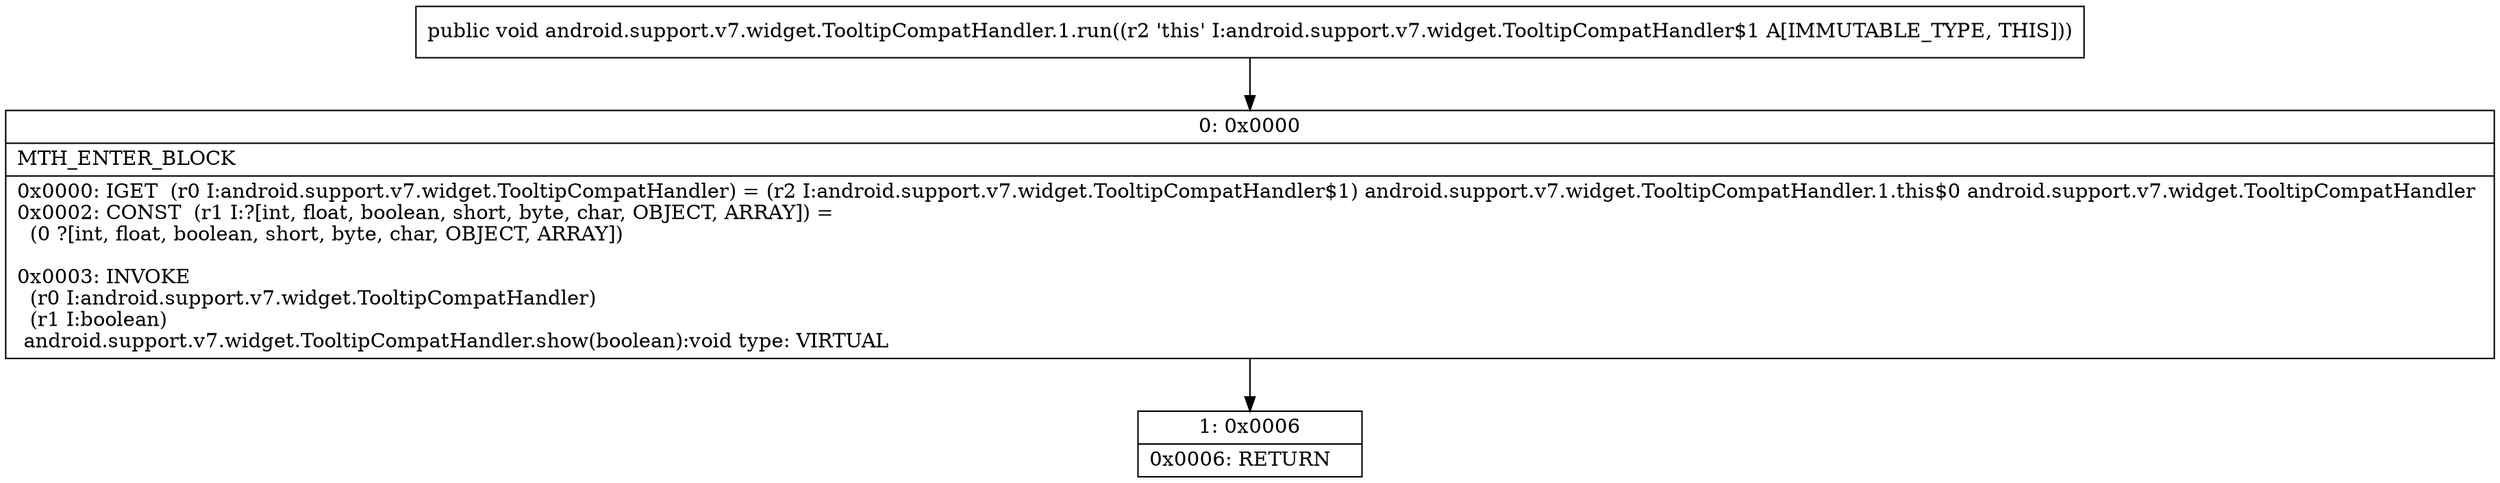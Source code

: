 digraph "CFG forandroid.support.v7.widget.TooltipCompatHandler.1.run()V" {
Node_0 [shape=record,label="{0\:\ 0x0000|MTH_ENTER_BLOCK\l|0x0000: IGET  (r0 I:android.support.v7.widget.TooltipCompatHandler) = (r2 I:android.support.v7.widget.TooltipCompatHandler$1) android.support.v7.widget.TooltipCompatHandler.1.this$0 android.support.v7.widget.TooltipCompatHandler \l0x0002: CONST  (r1 I:?[int, float, boolean, short, byte, char, OBJECT, ARRAY]) = \l  (0 ?[int, float, boolean, short, byte, char, OBJECT, ARRAY])\l \l0x0003: INVOKE  \l  (r0 I:android.support.v7.widget.TooltipCompatHandler)\l  (r1 I:boolean)\l android.support.v7.widget.TooltipCompatHandler.show(boolean):void type: VIRTUAL \l}"];
Node_1 [shape=record,label="{1\:\ 0x0006|0x0006: RETURN   \l}"];
MethodNode[shape=record,label="{public void android.support.v7.widget.TooltipCompatHandler.1.run((r2 'this' I:android.support.v7.widget.TooltipCompatHandler$1 A[IMMUTABLE_TYPE, THIS])) }"];
MethodNode -> Node_0;
Node_0 -> Node_1;
}

